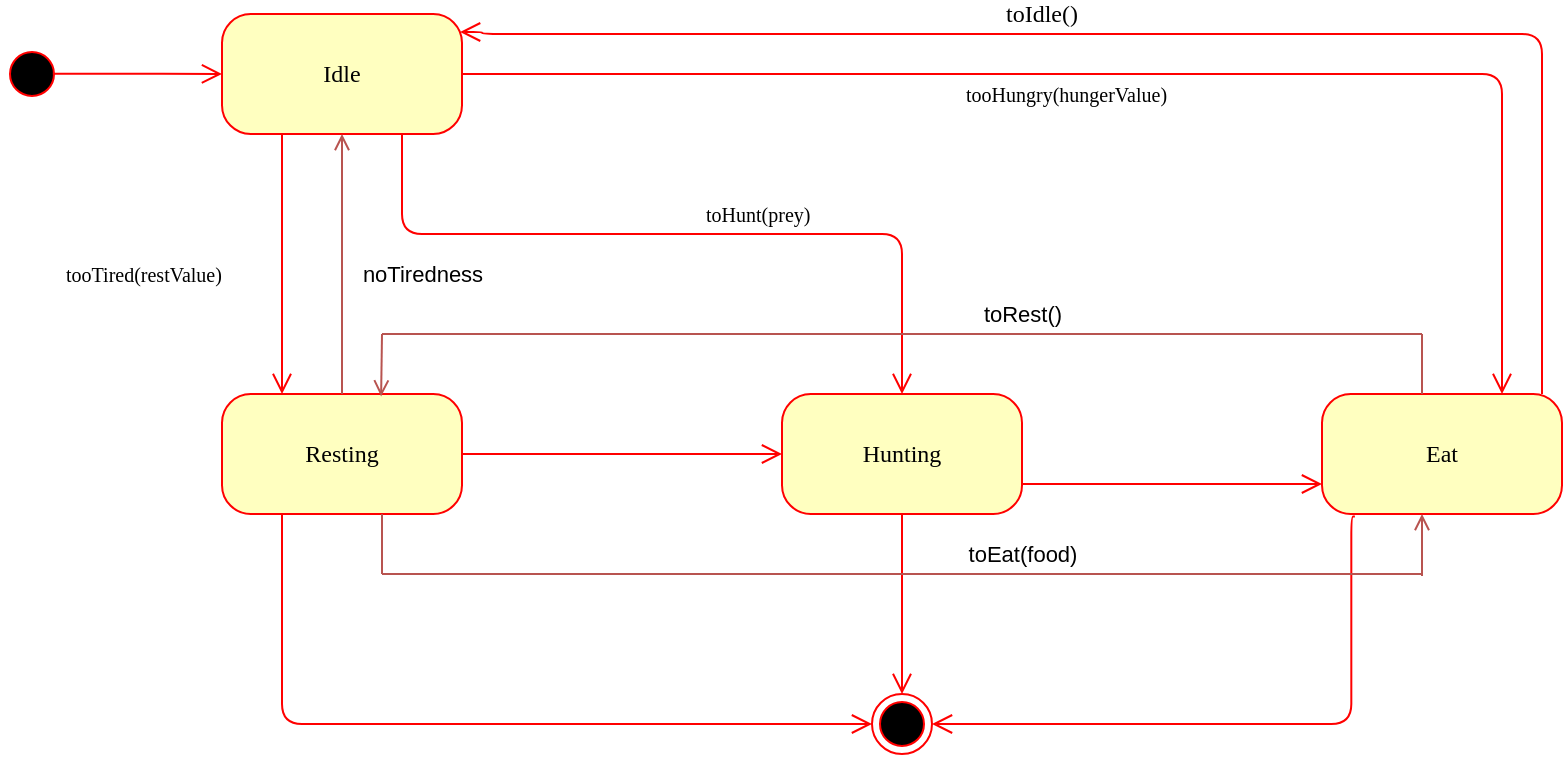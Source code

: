 <mxfile version="24.1.0" type="device">
  <diagram name="Page-1" id="58cdce13-f638-feb5-8d6f-7d28b1aa9fa0">
    <mxGraphModel dx="1035" dy="644" grid="1" gridSize="10" guides="1" tooltips="1" connect="1" arrows="1" fold="1" page="1" pageScale="1" pageWidth="1100" pageHeight="850" background="none" math="0" shadow="0">
      <root>
        <mxCell id="0" />
        <mxCell id="1" parent="0" />
        <mxCell id="382b91b5511bd0f7-1" value="" style="ellipse;html=1;shape=startState;fillColor=#000000;strokeColor=#ff0000;rounded=1;shadow=0;comic=0;labelBackgroundColor=none;fontFamily=Verdana;fontSize=12;fontColor=#000000;align=center;direction=south;" parent="1" vertex="1">
          <mxGeometry x="130" y="135" width="30" height="30" as="geometry" />
        </mxCell>
        <mxCell id="382b91b5511bd0f7-5" value="Resting" style="rounded=1;whiteSpace=wrap;html=1;arcSize=24;fillColor=#ffffc0;strokeColor=#ff0000;shadow=0;comic=0;labelBackgroundColor=none;fontFamily=Verdana;fontSize=12;fontColor=#000000;align=center;" parent="1" vertex="1">
          <mxGeometry x="240" y="310" width="120" height="60" as="geometry" />
        </mxCell>
        <mxCell id="382b91b5511bd0f7-6" value="Idle" style="rounded=1;whiteSpace=wrap;html=1;arcSize=24;fillColor=#ffffc0;strokeColor=#ff0000;shadow=0;comic=0;labelBackgroundColor=none;fontFamily=Verdana;fontSize=12;fontColor=#000000;align=center;" parent="1" vertex="1">
          <mxGeometry x="240" y="120" width="120" height="60" as="geometry" />
        </mxCell>
        <mxCell id="3cde6dad864a17aa-4" value="&lt;font style=&quot;font-size: 10px;&quot;&gt;tooHungry(hungerValue)&lt;/font&gt;" style="edgeStyle=orthogonalEdgeStyle;html=1;exitX=1;exitY=0.5;entryX=0.75;entryY=0;labelBackgroundColor=none;endArrow=open;endSize=8;strokeColor=#ff0000;fontFamily=Verdana;fontSize=12;align=left;exitDx=0;exitDy=0;entryDx=0;entryDy=0;" parent="1" source="382b91b5511bd0f7-6" target="382b91b5511bd0f7-9" edge="1">
          <mxGeometry x="-0.265" y="-10" relative="1" as="geometry">
            <Array as="points">
              <mxPoint x="880" y="150" />
            </Array>
            <mxPoint as="offset" />
          </mxGeometry>
        </mxCell>
        <mxCell id="3cde6dad864a17aa-13" style="edgeStyle=elbowEdgeStyle;html=1;exitX=1;exitY=0.75;entryX=0;entryY=0.75;labelBackgroundColor=none;endArrow=open;endSize=8;strokeColor=#ff0000;fontFamily=Verdana;fontSize=12;align=left;exitDx=0;exitDy=0;entryDx=0;entryDy=0;" parent="1" source="382b91b5511bd0f7-10" target="382b91b5511bd0f7-9" edge="1">
          <mxGeometry relative="1" as="geometry" />
        </mxCell>
        <mxCell id="382b91b5511bd0f7-9" value="&lt;div&gt;Eat&lt;/div&gt;" style="rounded=1;whiteSpace=wrap;html=1;arcSize=24;fillColor=#ffffc0;strokeColor=#ff0000;shadow=0;comic=0;labelBackgroundColor=none;fontFamily=Verdana;fontSize=12;fontColor=#000000;align=center;" parent="1" vertex="1">
          <mxGeometry x="790" y="310" width="120" height="60" as="geometry" />
        </mxCell>
        <mxCell id="382b91b5511bd0f7-10" value="Hunting" style="rounded=1;whiteSpace=wrap;html=1;arcSize=24;fillColor=#ffffc0;strokeColor=#ff0000;shadow=0;comic=0;labelBackgroundColor=none;fontFamily=Verdana;fontSize=12;fontColor=#000000;align=center;" parent="1" vertex="1">
          <mxGeometry x="520" y="310" width="120" height="60" as="geometry" />
        </mxCell>
        <mxCell id="2a3bc250acf0617d-9" style="edgeStyle=orthogonalEdgeStyle;html=1;labelBackgroundColor=none;endArrow=open;endSize=8;strokeColor=#ff0000;fontFamily=Verdana;fontSize=12;align=left;exitX=0.495;exitY=0.153;exitDx=0;exitDy=0;exitPerimeter=0;" parent="1" source="382b91b5511bd0f7-1" target="382b91b5511bd0f7-6" edge="1">
          <mxGeometry relative="1" as="geometry" />
        </mxCell>
        <mxCell id="2a3bc250acf0617d-10" value="&lt;font style=&quot;font-size: 10px;&quot;&gt;toHunt(prey)&lt;/font&gt;" style="edgeStyle=orthogonalEdgeStyle;html=1;labelBackgroundColor=none;endArrow=open;endSize=8;strokeColor=#ff0000;fontFamily=Verdana;fontSize=12;align=left;entryX=0.5;entryY=0;entryDx=0;entryDy=0;" parent="1" source="382b91b5511bd0f7-6" target="382b91b5511bd0f7-10" edge="1">
          <mxGeometry x="0.053" y="10" relative="1" as="geometry">
            <Array as="points">
              <mxPoint x="330" y="230" />
              <mxPoint x="580" y="230" />
            </Array>
            <mxPoint x="440" y="230" as="targetPoint" />
            <mxPoint as="offset" />
          </mxGeometry>
        </mxCell>
        <mxCell id="2a3bc250acf0617d-12" value="&lt;font style=&quot;font-size: 10px;&quot;&gt;tooTired(restValue)&lt;/font&gt;" style="edgeStyle=orthogonalEdgeStyle;html=1;exitX=0.25;exitY=1;entryX=0.25;entryY=0;labelBackgroundColor=none;endArrow=open;endSize=8;strokeColor=#ff0000;fontFamily=Verdana;fontSize=12;align=left;exitDx=0;exitDy=0;entryDx=0;entryDy=0;" parent="1" source="382b91b5511bd0f7-6" target="382b91b5511bd0f7-5" edge="1">
          <mxGeometry x="0.077" y="-110" relative="1" as="geometry">
            <mxPoint as="offset" />
          </mxGeometry>
        </mxCell>
        <mxCell id="2a3bc250acf0617d-13" style="edgeStyle=orthogonalEdgeStyle;html=1;exitX=1;exitY=0.5;entryX=0;entryY=0.5;labelBackgroundColor=none;endArrow=open;endSize=8;strokeColor=#ff0000;fontFamily=Verdana;fontSize=12;align=left;" parent="1" source="382b91b5511bd0f7-5" target="382b91b5511bd0f7-10" edge="1">
          <mxGeometry relative="1" as="geometry" />
        </mxCell>
        <mxCell id="3cde6dad864a17aa-8" style="edgeStyle=elbowEdgeStyle;html=1;labelBackgroundColor=none;endArrow=open;endSize=8;strokeColor=#ff0000;fontFamily=Verdana;fontSize=12;align=left;exitX=0.25;exitY=1;entryX=0;entryY=0.5;entryDx=0;entryDy=0;" parent="1" source="382b91b5511bd0f7-5" target="fSQ_3Fs_ivyJlsFF_27i-9" edge="1">
          <mxGeometry relative="1" as="geometry">
            <mxPoint x="350" y="515" as="sourcePoint" />
            <mxPoint x="520" y="470" as="targetPoint" />
            <Array as="points">
              <mxPoint x="270" y="430" />
            </Array>
          </mxGeometry>
        </mxCell>
        <mxCell id="fSQ_3Fs_ivyJlsFF_27i-1" value="toIdle()" style="edgeStyle=orthogonalEdgeStyle;html=1;exitX=0.992;exitY=0.15;labelBackgroundColor=none;endArrow=open;endSize=8;strokeColor=#ff0000;fontFamily=Verdana;fontSize=12;align=left;exitDx=0;exitDy=0;exitPerimeter=0;entryX=0.992;entryY=0.15;entryDx=0;entryDy=0;entryPerimeter=0;" edge="1" parent="1" target="382b91b5511bd0f7-6">
          <mxGeometry x="0.247" y="-10" relative="1" as="geometry">
            <Array as="points">
              <mxPoint x="900" y="130" />
              <mxPoint x="370" y="130" />
            </Array>
            <mxPoint x="900" y="310" as="sourcePoint" />
            <mxPoint x="380" y="130" as="targetPoint" />
            <mxPoint as="offset" />
          </mxGeometry>
        </mxCell>
        <mxCell id="fSQ_3Fs_ivyJlsFF_27i-2" value="toRest()" style="endArrow=none;html=1;rounded=0;fillColor=#f8cecc;strokeColor=#b85450;" edge="1" parent="1">
          <mxGeometry x="0.231" y="10" width="50" height="50" relative="1" as="geometry">
            <mxPoint x="320" y="280" as="sourcePoint" />
            <mxPoint x="840" y="280" as="targetPoint" />
            <mxPoint as="offset" />
          </mxGeometry>
        </mxCell>
        <mxCell id="fSQ_3Fs_ivyJlsFF_27i-3" value="" style="endArrow=none;html=1;rounded=0;fillColor=#f8cecc;strokeColor=#b85450;" edge="1" parent="1">
          <mxGeometry width="50" height="50" relative="1" as="geometry">
            <mxPoint x="840" y="310" as="sourcePoint" />
            <mxPoint x="840" y="280" as="targetPoint" />
          </mxGeometry>
        </mxCell>
        <mxCell id="fSQ_3Fs_ivyJlsFF_27i-4" value="" style="endArrow=open;html=1;rounded=0;endFill=0;entryX=0.663;entryY=0.021;entryDx=0;entryDy=0;entryPerimeter=0;fillColor=#f8cecc;strokeColor=#b85450;" edge="1" parent="1" target="382b91b5511bd0f7-5">
          <mxGeometry width="50" height="50" relative="1" as="geometry">
            <mxPoint x="320" y="280" as="sourcePoint" />
            <mxPoint x="370" y="230" as="targetPoint" />
          </mxGeometry>
        </mxCell>
        <mxCell id="fSQ_3Fs_ivyJlsFF_27i-5" value="noTiredness" style="endArrow=open;html=1;rounded=0;exitX=0.5;exitY=0;exitDx=0;exitDy=0;endFill=0;fillColor=#f8cecc;strokeColor=#b85450;strokeWidth=1;" edge="1" parent="1" source="382b91b5511bd0f7-5" target="382b91b5511bd0f7-6">
          <mxGeometry x="-0.077" y="-40" width="50" height="50" relative="1" as="geometry">
            <mxPoint x="290" y="310" as="sourcePoint" />
            <mxPoint x="340" y="260" as="targetPoint" />
            <mxPoint as="offset" />
          </mxGeometry>
        </mxCell>
        <mxCell id="fSQ_3Fs_ivyJlsFF_27i-7" style="edgeStyle=elbowEdgeStyle;html=1;labelBackgroundColor=none;endArrow=open;endSize=8;strokeColor=#ff0000;fontFamily=Verdana;fontSize=12;align=left;exitX=0.25;exitY=1;entryX=0.5;entryY=0;entryDx=0;entryDy=0;" edge="1" parent="1" target="fSQ_3Fs_ivyJlsFF_27i-9">
          <mxGeometry relative="1" as="geometry">
            <mxPoint x="580" y="370" as="sourcePoint" />
            <mxPoint x="580" y="440" as="targetPoint" />
            <Array as="points">
              <mxPoint x="580" y="430" />
            </Array>
          </mxGeometry>
        </mxCell>
        <mxCell id="fSQ_3Fs_ivyJlsFF_27i-8" style="edgeStyle=elbowEdgeStyle;html=1;labelBackgroundColor=none;endArrow=open;endSize=8;strokeColor=#ff0000;fontFamily=Verdana;fontSize=12;align=left;exitX=0.137;exitY=1.021;entryX=1;entryY=0.5;entryDx=0;entryDy=0;exitDx=0;exitDy=0;exitPerimeter=0;" edge="1" parent="1" source="382b91b5511bd0f7-9">
          <mxGeometry relative="1" as="geometry">
            <mxPoint x="804.66" y="375" as="sourcePoint" />
            <mxPoint x="595.0" y="475" as="targetPoint" />
            <Array as="points">
              <mxPoint x="804.66" y="435" />
            </Array>
          </mxGeometry>
        </mxCell>
        <mxCell id="fSQ_3Fs_ivyJlsFF_27i-9" value="" style="ellipse;html=1;shape=endState;fillColor=#000000;strokeColor=#ff0000;" vertex="1" parent="1">
          <mxGeometry x="565" y="460" width="30" height="30" as="geometry" />
        </mxCell>
        <mxCell id="fSQ_3Fs_ivyJlsFF_27i-12" value="toEat(food)" style="endArrow=none;html=1;rounded=0;fillColor=#f8cecc;strokeColor=#b85450;" edge="1" parent="1">
          <mxGeometry x="0.231" y="10" width="50" height="50" relative="1" as="geometry">
            <mxPoint x="320" y="400" as="sourcePoint" />
            <mxPoint x="840" y="400" as="targetPoint" />
            <mxPoint as="offset" />
          </mxGeometry>
        </mxCell>
        <mxCell id="fSQ_3Fs_ivyJlsFF_27i-14" value="" style="endArrow=none;html=1;rounded=0;fillColor=#f8cecc;strokeColor=#b85450;" edge="1" parent="1">
          <mxGeometry width="50" height="50" relative="1" as="geometry">
            <mxPoint x="320" y="400" as="sourcePoint" />
            <mxPoint x="320" y="370" as="targetPoint" />
          </mxGeometry>
        </mxCell>
        <mxCell id="fSQ_3Fs_ivyJlsFF_27i-15" value="" style="endArrow=open;html=1;rounded=0;endFill=0;entryX=0.663;entryY=0.021;entryDx=0;entryDy=0;entryPerimeter=0;fillColor=#f8cecc;strokeColor=#b85450;" edge="1" parent="1">
          <mxGeometry width="50" height="50" relative="1" as="geometry">
            <mxPoint x="840" y="401" as="sourcePoint" />
            <mxPoint x="840" y="370" as="targetPoint" />
          </mxGeometry>
        </mxCell>
      </root>
    </mxGraphModel>
  </diagram>
</mxfile>
